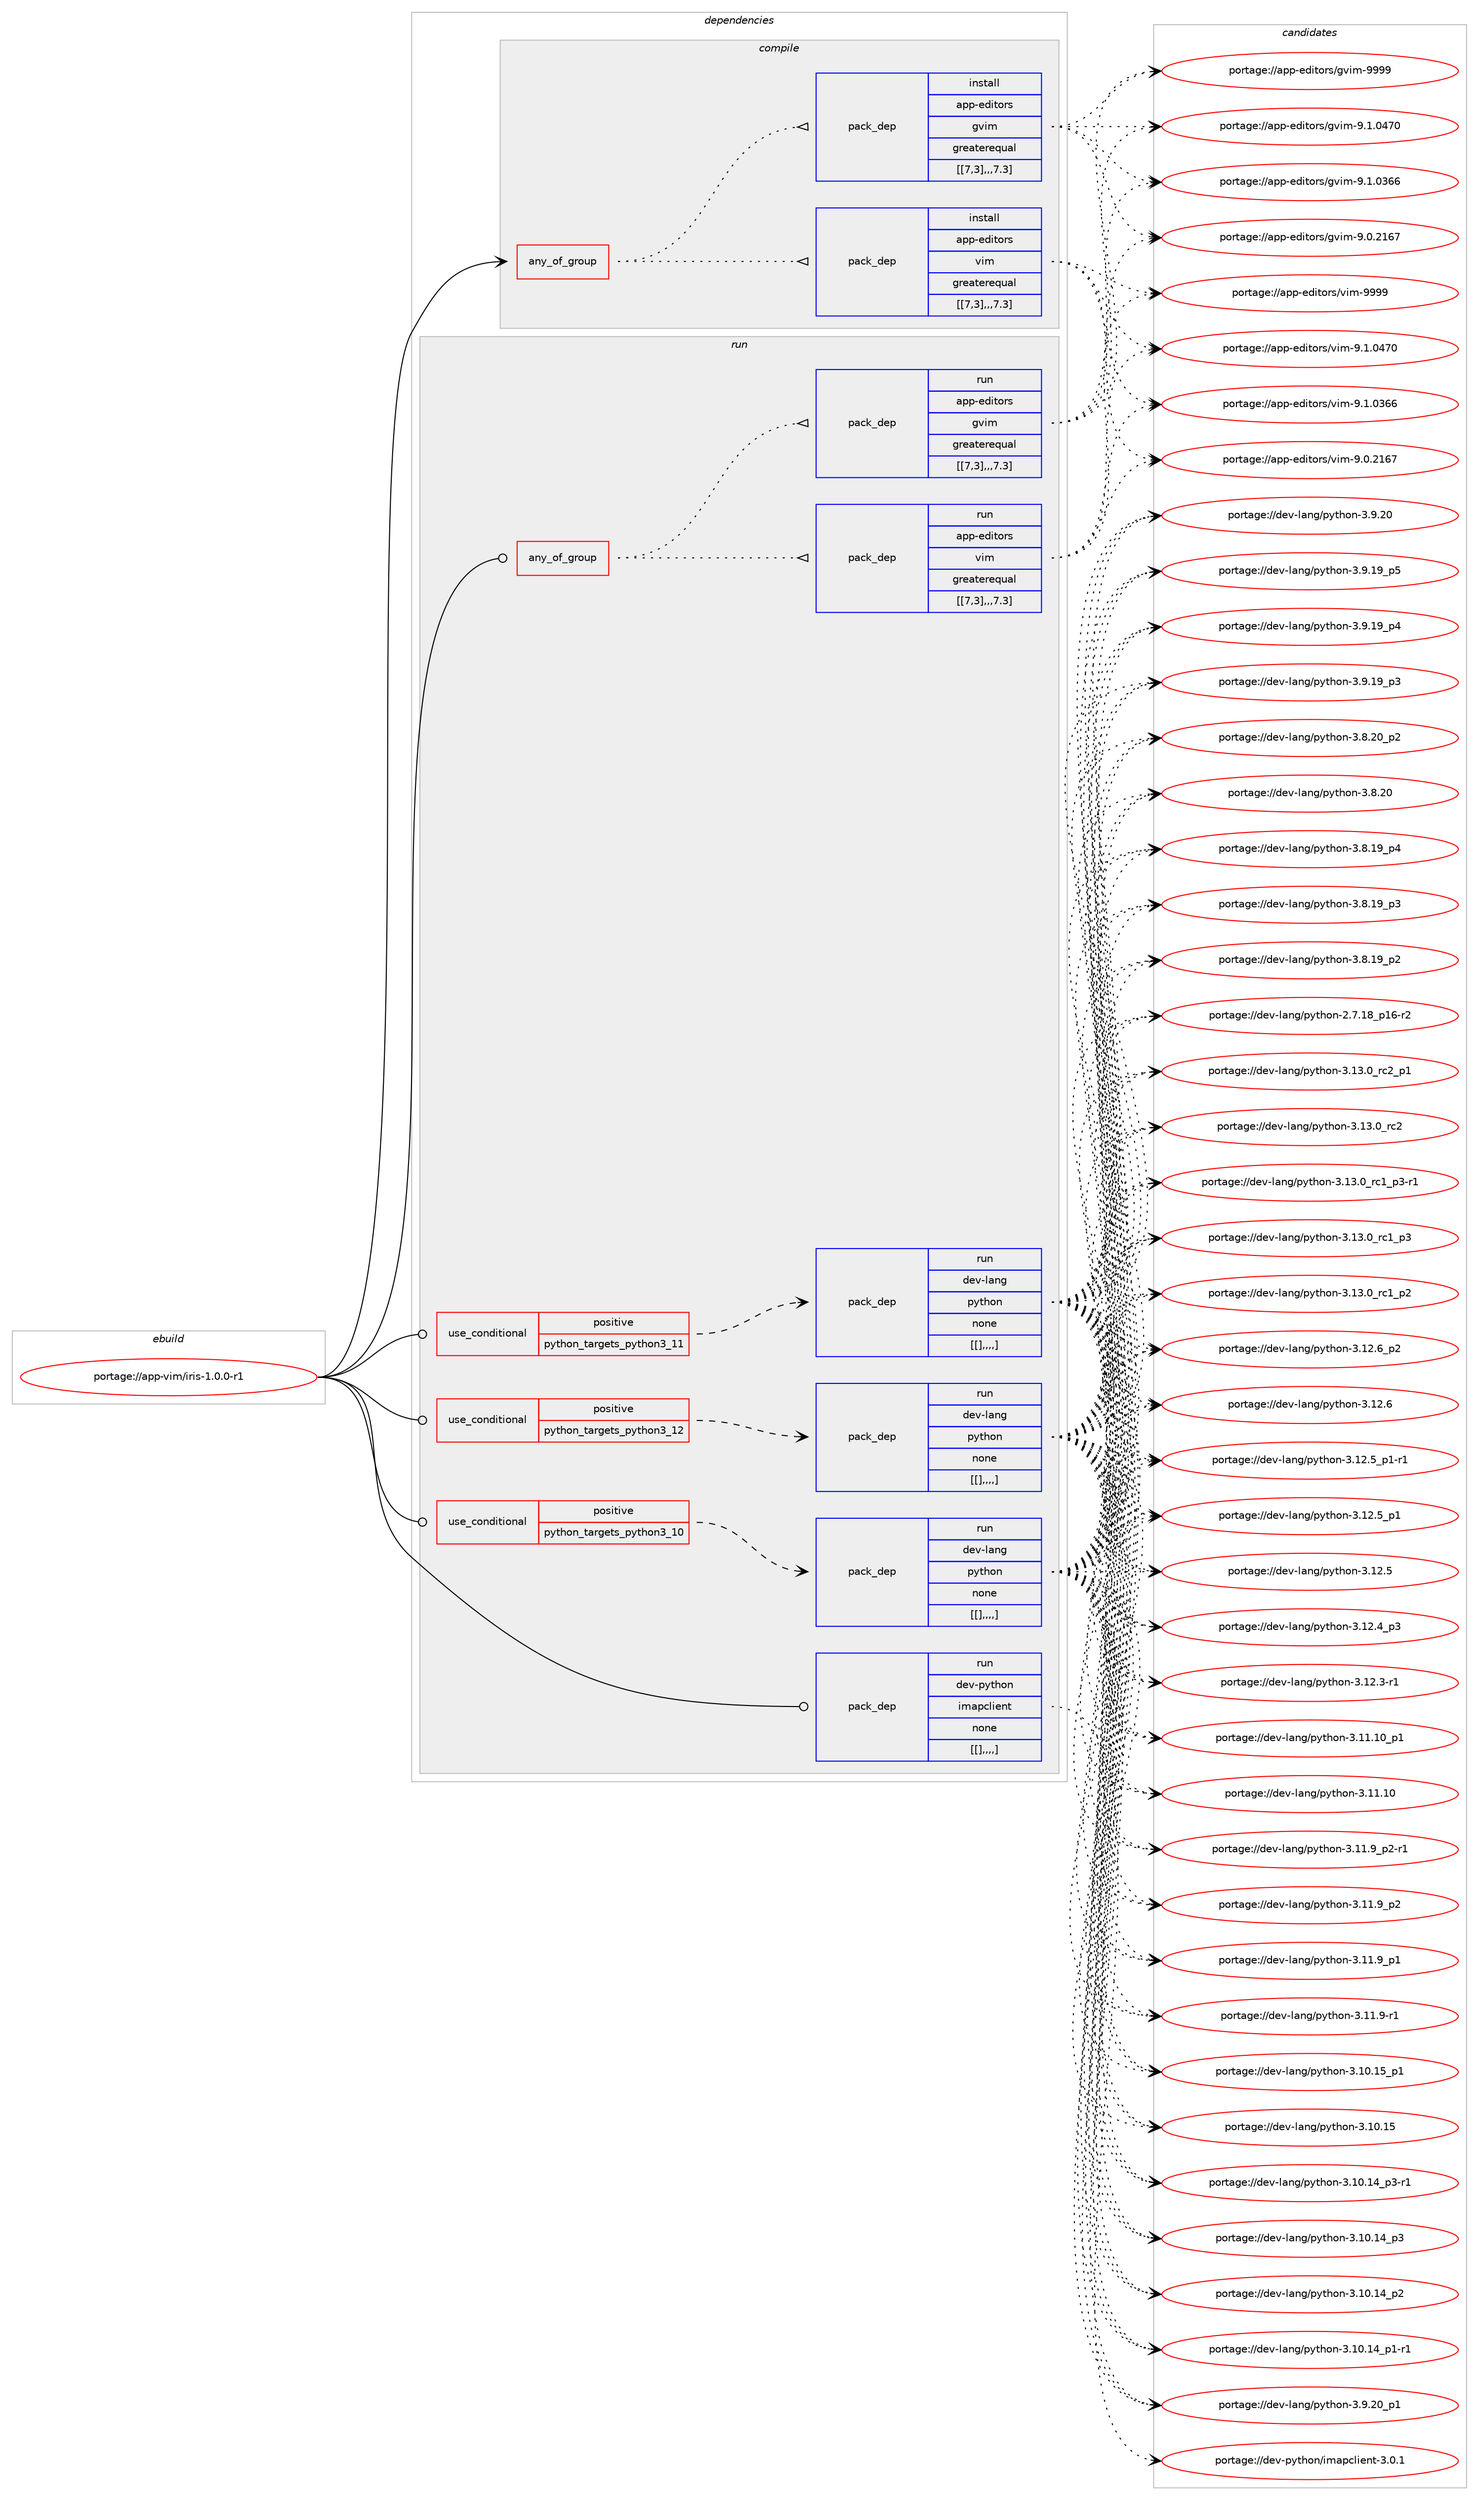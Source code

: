 digraph prolog {

# *************
# Graph options
# *************

newrank=true;
concentrate=true;
compound=true;
graph [rankdir=LR,fontname=Helvetica,fontsize=10,ranksep=1.5];#, ranksep=2.5, nodesep=0.2];
edge  [arrowhead=vee];
node  [fontname=Helvetica,fontsize=10];

# **********
# The ebuild
# **********

subgraph cluster_leftcol {
color=gray;
label=<<i>ebuild</i>>;
id [label="portage://app-vim/iris-1.0.0-r1", color=red, width=4, href="../app-vim/iris-1.0.0-r1.svg"];
}

# ****************
# The dependencies
# ****************

subgraph cluster_midcol {
color=gray;
label=<<i>dependencies</i>>;
subgraph cluster_compile {
fillcolor="#eeeeee";
style=filled;
label=<<i>compile</i>>;
subgraph any610 {
dependency61251 [label=<<TABLE BORDER="0" CELLBORDER="1" CELLSPACING="0" CELLPADDING="4"><TR><TD CELLPADDING="10">any_of_group</TD></TR></TABLE>>, shape=none, color=red];subgraph pack43963 {
dependency61252 [label=<<TABLE BORDER="0" CELLBORDER="1" CELLSPACING="0" CELLPADDING="4" WIDTH="220"><TR><TD ROWSPAN="6" CELLPADDING="30">pack_dep</TD></TR><TR><TD WIDTH="110">install</TD></TR><TR><TD>app-editors</TD></TR><TR><TD>vim</TD></TR><TR><TD>greaterequal</TD></TR><TR><TD>[[7,3],,,7.3]</TD></TR></TABLE>>, shape=none, color=blue];
}
dependency61251:e -> dependency61252:w [weight=20,style="dotted",arrowhead="oinv"];
subgraph pack43964 {
dependency61253 [label=<<TABLE BORDER="0" CELLBORDER="1" CELLSPACING="0" CELLPADDING="4" WIDTH="220"><TR><TD ROWSPAN="6" CELLPADDING="30">pack_dep</TD></TR><TR><TD WIDTH="110">install</TD></TR><TR><TD>app-editors</TD></TR><TR><TD>gvim</TD></TR><TR><TD>greaterequal</TD></TR><TR><TD>[[7,3],,,7.3]</TD></TR></TABLE>>, shape=none, color=blue];
}
dependency61251:e -> dependency61253:w [weight=20,style="dotted",arrowhead="oinv"];
}
id:e -> dependency61251:w [weight=20,style="solid",arrowhead="vee"];
}
subgraph cluster_compileandrun {
fillcolor="#eeeeee";
style=filled;
label=<<i>compile and run</i>>;
}
subgraph cluster_run {
fillcolor="#eeeeee";
style=filled;
label=<<i>run</i>>;
subgraph any611 {
dependency61254 [label=<<TABLE BORDER="0" CELLBORDER="1" CELLSPACING="0" CELLPADDING="4"><TR><TD CELLPADDING="10">any_of_group</TD></TR></TABLE>>, shape=none, color=red];subgraph pack43965 {
dependency61255 [label=<<TABLE BORDER="0" CELLBORDER="1" CELLSPACING="0" CELLPADDING="4" WIDTH="220"><TR><TD ROWSPAN="6" CELLPADDING="30">pack_dep</TD></TR><TR><TD WIDTH="110">run</TD></TR><TR><TD>app-editors</TD></TR><TR><TD>vim</TD></TR><TR><TD>greaterequal</TD></TR><TR><TD>[[7,3],,,7.3]</TD></TR></TABLE>>, shape=none, color=blue];
}
dependency61254:e -> dependency61255:w [weight=20,style="dotted",arrowhead="oinv"];
subgraph pack43966 {
dependency61256 [label=<<TABLE BORDER="0" CELLBORDER="1" CELLSPACING="0" CELLPADDING="4" WIDTH="220"><TR><TD ROWSPAN="6" CELLPADDING="30">pack_dep</TD></TR><TR><TD WIDTH="110">run</TD></TR><TR><TD>app-editors</TD></TR><TR><TD>gvim</TD></TR><TR><TD>greaterequal</TD></TR><TR><TD>[[7,3],,,7.3]</TD></TR></TABLE>>, shape=none, color=blue];
}
dependency61254:e -> dependency61256:w [weight=20,style="dotted",arrowhead="oinv"];
}
id:e -> dependency61254:w [weight=20,style="solid",arrowhead="odot"];
subgraph cond16609 {
dependency61257 [label=<<TABLE BORDER="0" CELLBORDER="1" CELLSPACING="0" CELLPADDING="4"><TR><TD ROWSPAN="3" CELLPADDING="10">use_conditional</TD></TR><TR><TD>positive</TD></TR><TR><TD>python_targets_python3_10</TD></TR></TABLE>>, shape=none, color=red];
subgraph pack43967 {
dependency61258 [label=<<TABLE BORDER="0" CELLBORDER="1" CELLSPACING="0" CELLPADDING="4" WIDTH="220"><TR><TD ROWSPAN="6" CELLPADDING="30">pack_dep</TD></TR><TR><TD WIDTH="110">run</TD></TR><TR><TD>dev-lang</TD></TR><TR><TD>python</TD></TR><TR><TD>none</TD></TR><TR><TD>[[],,,,]</TD></TR></TABLE>>, shape=none, color=blue];
}
dependency61257:e -> dependency61258:w [weight=20,style="dashed",arrowhead="vee"];
}
id:e -> dependency61257:w [weight=20,style="solid",arrowhead="odot"];
subgraph cond16610 {
dependency61259 [label=<<TABLE BORDER="0" CELLBORDER="1" CELLSPACING="0" CELLPADDING="4"><TR><TD ROWSPAN="3" CELLPADDING="10">use_conditional</TD></TR><TR><TD>positive</TD></TR><TR><TD>python_targets_python3_11</TD></TR></TABLE>>, shape=none, color=red];
subgraph pack43968 {
dependency61260 [label=<<TABLE BORDER="0" CELLBORDER="1" CELLSPACING="0" CELLPADDING="4" WIDTH="220"><TR><TD ROWSPAN="6" CELLPADDING="30">pack_dep</TD></TR><TR><TD WIDTH="110">run</TD></TR><TR><TD>dev-lang</TD></TR><TR><TD>python</TD></TR><TR><TD>none</TD></TR><TR><TD>[[],,,,]</TD></TR></TABLE>>, shape=none, color=blue];
}
dependency61259:e -> dependency61260:w [weight=20,style="dashed",arrowhead="vee"];
}
id:e -> dependency61259:w [weight=20,style="solid",arrowhead="odot"];
subgraph cond16611 {
dependency61261 [label=<<TABLE BORDER="0" CELLBORDER="1" CELLSPACING="0" CELLPADDING="4"><TR><TD ROWSPAN="3" CELLPADDING="10">use_conditional</TD></TR><TR><TD>positive</TD></TR><TR><TD>python_targets_python3_12</TD></TR></TABLE>>, shape=none, color=red];
subgraph pack43969 {
dependency61262 [label=<<TABLE BORDER="0" CELLBORDER="1" CELLSPACING="0" CELLPADDING="4" WIDTH="220"><TR><TD ROWSPAN="6" CELLPADDING="30">pack_dep</TD></TR><TR><TD WIDTH="110">run</TD></TR><TR><TD>dev-lang</TD></TR><TR><TD>python</TD></TR><TR><TD>none</TD></TR><TR><TD>[[],,,,]</TD></TR></TABLE>>, shape=none, color=blue];
}
dependency61261:e -> dependency61262:w [weight=20,style="dashed",arrowhead="vee"];
}
id:e -> dependency61261:w [weight=20,style="solid",arrowhead="odot"];
subgraph pack43970 {
dependency61263 [label=<<TABLE BORDER="0" CELLBORDER="1" CELLSPACING="0" CELLPADDING="4" WIDTH="220"><TR><TD ROWSPAN="6" CELLPADDING="30">pack_dep</TD></TR><TR><TD WIDTH="110">run</TD></TR><TR><TD>dev-python</TD></TR><TR><TD>imapclient</TD></TR><TR><TD>none</TD></TR><TR><TD>[[],,,,]</TD></TR></TABLE>>, shape=none, color=blue];
}
id:e -> dependency61263:w [weight=20,style="solid",arrowhead="odot"];
}
}

# **************
# The candidates
# **************

subgraph cluster_choices {
rank=same;
color=gray;
label=<<i>candidates</i>>;

subgraph choice43963 {
color=black;
nodesep=1;
choice9711211245101100105116111114115471181051094557575757 [label="portage://app-editors/vim-9999", color=red, width=4,href="../app-editors/vim-9999.svg"];
choice971121124510110010511611111411547118105109455746494648525548 [label="portage://app-editors/vim-9.1.0470", color=red, width=4,href="../app-editors/vim-9.1.0470.svg"];
choice971121124510110010511611111411547118105109455746494648515454 [label="portage://app-editors/vim-9.1.0366", color=red, width=4,href="../app-editors/vim-9.1.0366.svg"];
choice971121124510110010511611111411547118105109455746484650495455 [label="portage://app-editors/vim-9.0.2167", color=red, width=4,href="../app-editors/vim-9.0.2167.svg"];
dependency61252:e -> choice9711211245101100105116111114115471181051094557575757:w [style=dotted,weight="100"];
dependency61252:e -> choice971121124510110010511611111411547118105109455746494648525548:w [style=dotted,weight="100"];
dependency61252:e -> choice971121124510110010511611111411547118105109455746494648515454:w [style=dotted,weight="100"];
dependency61252:e -> choice971121124510110010511611111411547118105109455746484650495455:w [style=dotted,weight="100"];
}
subgraph choice43964 {
color=black;
nodesep=1;
choice9711211245101100105116111114115471031181051094557575757 [label="portage://app-editors/gvim-9999", color=red, width=4,href="../app-editors/gvim-9999.svg"];
choice971121124510110010511611111411547103118105109455746494648525548 [label="portage://app-editors/gvim-9.1.0470", color=red, width=4,href="../app-editors/gvim-9.1.0470.svg"];
choice971121124510110010511611111411547103118105109455746494648515454 [label="portage://app-editors/gvim-9.1.0366", color=red, width=4,href="../app-editors/gvim-9.1.0366.svg"];
choice971121124510110010511611111411547103118105109455746484650495455 [label="portage://app-editors/gvim-9.0.2167", color=red, width=4,href="../app-editors/gvim-9.0.2167.svg"];
dependency61253:e -> choice9711211245101100105116111114115471031181051094557575757:w [style=dotted,weight="100"];
dependency61253:e -> choice971121124510110010511611111411547103118105109455746494648525548:w [style=dotted,weight="100"];
dependency61253:e -> choice971121124510110010511611111411547103118105109455746494648515454:w [style=dotted,weight="100"];
dependency61253:e -> choice971121124510110010511611111411547103118105109455746484650495455:w [style=dotted,weight="100"];
}
subgraph choice43965 {
color=black;
nodesep=1;
choice9711211245101100105116111114115471181051094557575757 [label="portage://app-editors/vim-9999", color=red, width=4,href="../app-editors/vim-9999.svg"];
choice971121124510110010511611111411547118105109455746494648525548 [label="portage://app-editors/vim-9.1.0470", color=red, width=4,href="../app-editors/vim-9.1.0470.svg"];
choice971121124510110010511611111411547118105109455746494648515454 [label="portage://app-editors/vim-9.1.0366", color=red, width=4,href="../app-editors/vim-9.1.0366.svg"];
choice971121124510110010511611111411547118105109455746484650495455 [label="portage://app-editors/vim-9.0.2167", color=red, width=4,href="../app-editors/vim-9.0.2167.svg"];
dependency61255:e -> choice9711211245101100105116111114115471181051094557575757:w [style=dotted,weight="100"];
dependency61255:e -> choice971121124510110010511611111411547118105109455746494648525548:w [style=dotted,weight="100"];
dependency61255:e -> choice971121124510110010511611111411547118105109455746494648515454:w [style=dotted,weight="100"];
dependency61255:e -> choice971121124510110010511611111411547118105109455746484650495455:w [style=dotted,weight="100"];
}
subgraph choice43966 {
color=black;
nodesep=1;
choice9711211245101100105116111114115471031181051094557575757 [label="portage://app-editors/gvim-9999", color=red, width=4,href="../app-editors/gvim-9999.svg"];
choice971121124510110010511611111411547103118105109455746494648525548 [label="portage://app-editors/gvim-9.1.0470", color=red, width=4,href="../app-editors/gvim-9.1.0470.svg"];
choice971121124510110010511611111411547103118105109455746494648515454 [label="portage://app-editors/gvim-9.1.0366", color=red, width=4,href="../app-editors/gvim-9.1.0366.svg"];
choice971121124510110010511611111411547103118105109455746484650495455 [label="portage://app-editors/gvim-9.0.2167", color=red, width=4,href="../app-editors/gvim-9.0.2167.svg"];
dependency61256:e -> choice9711211245101100105116111114115471031181051094557575757:w [style=dotted,weight="100"];
dependency61256:e -> choice971121124510110010511611111411547103118105109455746494648525548:w [style=dotted,weight="100"];
dependency61256:e -> choice971121124510110010511611111411547103118105109455746494648515454:w [style=dotted,weight="100"];
dependency61256:e -> choice971121124510110010511611111411547103118105109455746484650495455:w [style=dotted,weight="100"];
}
subgraph choice43967 {
color=black;
nodesep=1;
choice100101118451089711010347112121116104111110455146495146489511499509511249 [label="portage://dev-lang/python-3.13.0_rc2_p1", color=red, width=4,href="../dev-lang/python-3.13.0_rc2_p1.svg"];
choice10010111845108971101034711212111610411111045514649514648951149950 [label="portage://dev-lang/python-3.13.0_rc2", color=red, width=4,href="../dev-lang/python-3.13.0_rc2.svg"];
choice1001011184510897110103471121211161041111104551464951464895114994995112514511449 [label="portage://dev-lang/python-3.13.0_rc1_p3-r1", color=red, width=4,href="../dev-lang/python-3.13.0_rc1_p3-r1.svg"];
choice100101118451089711010347112121116104111110455146495146489511499499511251 [label="portage://dev-lang/python-3.13.0_rc1_p3", color=red, width=4,href="../dev-lang/python-3.13.0_rc1_p3.svg"];
choice100101118451089711010347112121116104111110455146495146489511499499511250 [label="portage://dev-lang/python-3.13.0_rc1_p2", color=red, width=4,href="../dev-lang/python-3.13.0_rc1_p2.svg"];
choice100101118451089711010347112121116104111110455146495046549511250 [label="portage://dev-lang/python-3.12.6_p2", color=red, width=4,href="../dev-lang/python-3.12.6_p2.svg"];
choice10010111845108971101034711212111610411111045514649504654 [label="portage://dev-lang/python-3.12.6", color=red, width=4,href="../dev-lang/python-3.12.6.svg"];
choice1001011184510897110103471121211161041111104551464950465395112494511449 [label="portage://dev-lang/python-3.12.5_p1-r1", color=red, width=4,href="../dev-lang/python-3.12.5_p1-r1.svg"];
choice100101118451089711010347112121116104111110455146495046539511249 [label="portage://dev-lang/python-3.12.5_p1", color=red, width=4,href="../dev-lang/python-3.12.5_p1.svg"];
choice10010111845108971101034711212111610411111045514649504653 [label="portage://dev-lang/python-3.12.5", color=red, width=4,href="../dev-lang/python-3.12.5.svg"];
choice100101118451089711010347112121116104111110455146495046529511251 [label="portage://dev-lang/python-3.12.4_p3", color=red, width=4,href="../dev-lang/python-3.12.4_p3.svg"];
choice100101118451089711010347112121116104111110455146495046514511449 [label="portage://dev-lang/python-3.12.3-r1", color=red, width=4,href="../dev-lang/python-3.12.3-r1.svg"];
choice10010111845108971101034711212111610411111045514649494649489511249 [label="portage://dev-lang/python-3.11.10_p1", color=red, width=4,href="../dev-lang/python-3.11.10_p1.svg"];
choice1001011184510897110103471121211161041111104551464949464948 [label="portage://dev-lang/python-3.11.10", color=red, width=4,href="../dev-lang/python-3.11.10.svg"];
choice1001011184510897110103471121211161041111104551464949465795112504511449 [label="portage://dev-lang/python-3.11.9_p2-r1", color=red, width=4,href="../dev-lang/python-3.11.9_p2-r1.svg"];
choice100101118451089711010347112121116104111110455146494946579511250 [label="portage://dev-lang/python-3.11.9_p2", color=red, width=4,href="../dev-lang/python-3.11.9_p2.svg"];
choice100101118451089711010347112121116104111110455146494946579511249 [label="portage://dev-lang/python-3.11.9_p1", color=red, width=4,href="../dev-lang/python-3.11.9_p1.svg"];
choice100101118451089711010347112121116104111110455146494946574511449 [label="portage://dev-lang/python-3.11.9-r1", color=red, width=4,href="../dev-lang/python-3.11.9-r1.svg"];
choice10010111845108971101034711212111610411111045514649484649539511249 [label="portage://dev-lang/python-3.10.15_p1", color=red, width=4,href="../dev-lang/python-3.10.15_p1.svg"];
choice1001011184510897110103471121211161041111104551464948464953 [label="portage://dev-lang/python-3.10.15", color=red, width=4,href="../dev-lang/python-3.10.15.svg"];
choice100101118451089711010347112121116104111110455146494846495295112514511449 [label="portage://dev-lang/python-3.10.14_p3-r1", color=red, width=4,href="../dev-lang/python-3.10.14_p3-r1.svg"];
choice10010111845108971101034711212111610411111045514649484649529511251 [label="portage://dev-lang/python-3.10.14_p3", color=red, width=4,href="../dev-lang/python-3.10.14_p3.svg"];
choice10010111845108971101034711212111610411111045514649484649529511250 [label="portage://dev-lang/python-3.10.14_p2", color=red, width=4,href="../dev-lang/python-3.10.14_p2.svg"];
choice100101118451089711010347112121116104111110455146494846495295112494511449 [label="portage://dev-lang/python-3.10.14_p1-r1", color=red, width=4,href="../dev-lang/python-3.10.14_p1-r1.svg"];
choice100101118451089711010347112121116104111110455146574650489511249 [label="portage://dev-lang/python-3.9.20_p1", color=red, width=4,href="../dev-lang/python-3.9.20_p1.svg"];
choice10010111845108971101034711212111610411111045514657465048 [label="portage://dev-lang/python-3.9.20", color=red, width=4,href="../dev-lang/python-3.9.20.svg"];
choice100101118451089711010347112121116104111110455146574649579511253 [label="portage://dev-lang/python-3.9.19_p5", color=red, width=4,href="../dev-lang/python-3.9.19_p5.svg"];
choice100101118451089711010347112121116104111110455146574649579511252 [label="portage://dev-lang/python-3.9.19_p4", color=red, width=4,href="../dev-lang/python-3.9.19_p4.svg"];
choice100101118451089711010347112121116104111110455146574649579511251 [label="portage://dev-lang/python-3.9.19_p3", color=red, width=4,href="../dev-lang/python-3.9.19_p3.svg"];
choice100101118451089711010347112121116104111110455146564650489511250 [label="portage://dev-lang/python-3.8.20_p2", color=red, width=4,href="../dev-lang/python-3.8.20_p2.svg"];
choice10010111845108971101034711212111610411111045514656465048 [label="portage://dev-lang/python-3.8.20", color=red, width=4,href="../dev-lang/python-3.8.20.svg"];
choice100101118451089711010347112121116104111110455146564649579511252 [label="portage://dev-lang/python-3.8.19_p4", color=red, width=4,href="../dev-lang/python-3.8.19_p4.svg"];
choice100101118451089711010347112121116104111110455146564649579511251 [label="portage://dev-lang/python-3.8.19_p3", color=red, width=4,href="../dev-lang/python-3.8.19_p3.svg"];
choice100101118451089711010347112121116104111110455146564649579511250 [label="portage://dev-lang/python-3.8.19_p2", color=red, width=4,href="../dev-lang/python-3.8.19_p2.svg"];
choice100101118451089711010347112121116104111110455046554649569511249544511450 [label="portage://dev-lang/python-2.7.18_p16-r2", color=red, width=4,href="../dev-lang/python-2.7.18_p16-r2.svg"];
dependency61258:e -> choice100101118451089711010347112121116104111110455146495146489511499509511249:w [style=dotted,weight="100"];
dependency61258:e -> choice10010111845108971101034711212111610411111045514649514648951149950:w [style=dotted,weight="100"];
dependency61258:e -> choice1001011184510897110103471121211161041111104551464951464895114994995112514511449:w [style=dotted,weight="100"];
dependency61258:e -> choice100101118451089711010347112121116104111110455146495146489511499499511251:w [style=dotted,weight="100"];
dependency61258:e -> choice100101118451089711010347112121116104111110455146495146489511499499511250:w [style=dotted,weight="100"];
dependency61258:e -> choice100101118451089711010347112121116104111110455146495046549511250:w [style=dotted,weight="100"];
dependency61258:e -> choice10010111845108971101034711212111610411111045514649504654:w [style=dotted,weight="100"];
dependency61258:e -> choice1001011184510897110103471121211161041111104551464950465395112494511449:w [style=dotted,weight="100"];
dependency61258:e -> choice100101118451089711010347112121116104111110455146495046539511249:w [style=dotted,weight="100"];
dependency61258:e -> choice10010111845108971101034711212111610411111045514649504653:w [style=dotted,weight="100"];
dependency61258:e -> choice100101118451089711010347112121116104111110455146495046529511251:w [style=dotted,weight="100"];
dependency61258:e -> choice100101118451089711010347112121116104111110455146495046514511449:w [style=dotted,weight="100"];
dependency61258:e -> choice10010111845108971101034711212111610411111045514649494649489511249:w [style=dotted,weight="100"];
dependency61258:e -> choice1001011184510897110103471121211161041111104551464949464948:w [style=dotted,weight="100"];
dependency61258:e -> choice1001011184510897110103471121211161041111104551464949465795112504511449:w [style=dotted,weight="100"];
dependency61258:e -> choice100101118451089711010347112121116104111110455146494946579511250:w [style=dotted,weight="100"];
dependency61258:e -> choice100101118451089711010347112121116104111110455146494946579511249:w [style=dotted,weight="100"];
dependency61258:e -> choice100101118451089711010347112121116104111110455146494946574511449:w [style=dotted,weight="100"];
dependency61258:e -> choice10010111845108971101034711212111610411111045514649484649539511249:w [style=dotted,weight="100"];
dependency61258:e -> choice1001011184510897110103471121211161041111104551464948464953:w [style=dotted,weight="100"];
dependency61258:e -> choice100101118451089711010347112121116104111110455146494846495295112514511449:w [style=dotted,weight="100"];
dependency61258:e -> choice10010111845108971101034711212111610411111045514649484649529511251:w [style=dotted,weight="100"];
dependency61258:e -> choice10010111845108971101034711212111610411111045514649484649529511250:w [style=dotted,weight="100"];
dependency61258:e -> choice100101118451089711010347112121116104111110455146494846495295112494511449:w [style=dotted,weight="100"];
dependency61258:e -> choice100101118451089711010347112121116104111110455146574650489511249:w [style=dotted,weight="100"];
dependency61258:e -> choice10010111845108971101034711212111610411111045514657465048:w [style=dotted,weight="100"];
dependency61258:e -> choice100101118451089711010347112121116104111110455146574649579511253:w [style=dotted,weight="100"];
dependency61258:e -> choice100101118451089711010347112121116104111110455146574649579511252:w [style=dotted,weight="100"];
dependency61258:e -> choice100101118451089711010347112121116104111110455146574649579511251:w [style=dotted,weight="100"];
dependency61258:e -> choice100101118451089711010347112121116104111110455146564650489511250:w [style=dotted,weight="100"];
dependency61258:e -> choice10010111845108971101034711212111610411111045514656465048:w [style=dotted,weight="100"];
dependency61258:e -> choice100101118451089711010347112121116104111110455146564649579511252:w [style=dotted,weight="100"];
dependency61258:e -> choice100101118451089711010347112121116104111110455146564649579511251:w [style=dotted,weight="100"];
dependency61258:e -> choice100101118451089711010347112121116104111110455146564649579511250:w [style=dotted,weight="100"];
dependency61258:e -> choice100101118451089711010347112121116104111110455046554649569511249544511450:w [style=dotted,weight="100"];
}
subgraph choice43968 {
color=black;
nodesep=1;
choice100101118451089711010347112121116104111110455146495146489511499509511249 [label="portage://dev-lang/python-3.13.0_rc2_p1", color=red, width=4,href="../dev-lang/python-3.13.0_rc2_p1.svg"];
choice10010111845108971101034711212111610411111045514649514648951149950 [label="portage://dev-lang/python-3.13.0_rc2", color=red, width=4,href="../dev-lang/python-3.13.0_rc2.svg"];
choice1001011184510897110103471121211161041111104551464951464895114994995112514511449 [label="portage://dev-lang/python-3.13.0_rc1_p3-r1", color=red, width=4,href="../dev-lang/python-3.13.0_rc1_p3-r1.svg"];
choice100101118451089711010347112121116104111110455146495146489511499499511251 [label="portage://dev-lang/python-3.13.0_rc1_p3", color=red, width=4,href="../dev-lang/python-3.13.0_rc1_p3.svg"];
choice100101118451089711010347112121116104111110455146495146489511499499511250 [label="portage://dev-lang/python-3.13.0_rc1_p2", color=red, width=4,href="../dev-lang/python-3.13.0_rc1_p2.svg"];
choice100101118451089711010347112121116104111110455146495046549511250 [label="portage://dev-lang/python-3.12.6_p2", color=red, width=4,href="../dev-lang/python-3.12.6_p2.svg"];
choice10010111845108971101034711212111610411111045514649504654 [label="portage://dev-lang/python-3.12.6", color=red, width=4,href="../dev-lang/python-3.12.6.svg"];
choice1001011184510897110103471121211161041111104551464950465395112494511449 [label="portage://dev-lang/python-3.12.5_p1-r1", color=red, width=4,href="../dev-lang/python-3.12.5_p1-r1.svg"];
choice100101118451089711010347112121116104111110455146495046539511249 [label="portage://dev-lang/python-3.12.5_p1", color=red, width=4,href="../dev-lang/python-3.12.5_p1.svg"];
choice10010111845108971101034711212111610411111045514649504653 [label="portage://dev-lang/python-3.12.5", color=red, width=4,href="../dev-lang/python-3.12.5.svg"];
choice100101118451089711010347112121116104111110455146495046529511251 [label="portage://dev-lang/python-3.12.4_p3", color=red, width=4,href="../dev-lang/python-3.12.4_p3.svg"];
choice100101118451089711010347112121116104111110455146495046514511449 [label="portage://dev-lang/python-3.12.3-r1", color=red, width=4,href="../dev-lang/python-3.12.3-r1.svg"];
choice10010111845108971101034711212111610411111045514649494649489511249 [label="portage://dev-lang/python-3.11.10_p1", color=red, width=4,href="../dev-lang/python-3.11.10_p1.svg"];
choice1001011184510897110103471121211161041111104551464949464948 [label="portage://dev-lang/python-3.11.10", color=red, width=4,href="../dev-lang/python-3.11.10.svg"];
choice1001011184510897110103471121211161041111104551464949465795112504511449 [label="portage://dev-lang/python-3.11.9_p2-r1", color=red, width=4,href="../dev-lang/python-3.11.9_p2-r1.svg"];
choice100101118451089711010347112121116104111110455146494946579511250 [label="portage://dev-lang/python-3.11.9_p2", color=red, width=4,href="../dev-lang/python-3.11.9_p2.svg"];
choice100101118451089711010347112121116104111110455146494946579511249 [label="portage://dev-lang/python-3.11.9_p1", color=red, width=4,href="../dev-lang/python-3.11.9_p1.svg"];
choice100101118451089711010347112121116104111110455146494946574511449 [label="portage://dev-lang/python-3.11.9-r1", color=red, width=4,href="../dev-lang/python-3.11.9-r1.svg"];
choice10010111845108971101034711212111610411111045514649484649539511249 [label="portage://dev-lang/python-3.10.15_p1", color=red, width=4,href="../dev-lang/python-3.10.15_p1.svg"];
choice1001011184510897110103471121211161041111104551464948464953 [label="portage://dev-lang/python-3.10.15", color=red, width=4,href="../dev-lang/python-3.10.15.svg"];
choice100101118451089711010347112121116104111110455146494846495295112514511449 [label="portage://dev-lang/python-3.10.14_p3-r1", color=red, width=4,href="../dev-lang/python-3.10.14_p3-r1.svg"];
choice10010111845108971101034711212111610411111045514649484649529511251 [label="portage://dev-lang/python-3.10.14_p3", color=red, width=4,href="../dev-lang/python-3.10.14_p3.svg"];
choice10010111845108971101034711212111610411111045514649484649529511250 [label="portage://dev-lang/python-3.10.14_p2", color=red, width=4,href="../dev-lang/python-3.10.14_p2.svg"];
choice100101118451089711010347112121116104111110455146494846495295112494511449 [label="portage://dev-lang/python-3.10.14_p1-r1", color=red, width=4,href="../dev-lang/python-3.10.14_p1-r1.svg"];
choice100101118451089711010347112121116104111110455146574650489511249 [label="portage://dev-lang/python-3.9.20_p1", color=red, width=4,href="../dev-lang/python-3.9.20_p1.svg"];
choice10010111845108971101034711212111610411111045514657465048 [label="portage://dev-lang/python-3.9.20", color=red, width=4,href="../dev-lang/python-3.9.20.svg"];
choice100101118451089711010347112121116104111110455146574649579511253 [label="portage://dev-lang/python-3.9.19_p5", color=red, width=4,href="../dev-lang/python-3.9.19_p5.svg"];
choice100101118451089711010347112121116104111110455146574649579511252 [label="portage://dev-lang/python-3.9.19_p4", color=red, width=4,href="../dev-lang/python-3.9.19_p4.svg"];
choice100101118451089711010347112121116104111110455146574649579511251 [label="portage://dev-lang/python-3.9.19_p3", color=red, width=4,href="../dev-lang/python-3.9.19_p3.svg"];
choice100101118451089711010347112121116104111110455146564650489511250 [label="portage://dev-lang/python-3.8.20_p2", color=red, width=4,href="../dev-lang/python-3.8.20_p2.svg"];
choice10010111845108971101034711212111610411111045514656465048 [label="portage://dev-lang/python-3.8.20", color=red, width=4,href="../dev-lang/python-3.8.20.svg"];
choice100101118451089711010347112121116104111110455146564649579511252 [label="portage://dev-lang/python-3.8.19_p4", color=red, width=4,href="../dev-lang/python-3.8.19_p4.svg"];
choice100101118451089711010347112121116104111110455146564649579511251 [label="portage://dev-lang/python-3.8.19_p3", color=red, width=4,href="../dev-lang/python-3.8.19_p3.svg"];
choice100101118451089711010347112121116104111110455146564649579511250 [label="portage://dev-lang/python-3.8.19_p2", color=red, width=4,href="../dev-lang/python-3.8.19_p2.svg"];
choice100101118451089711010347112121116104111110455046554649569511249544511450 [label="portage://dev-lang/python-2.7.18_p16-r2", color=red, width=4,href="../dev-lang/python-2.7.18_p16-r2.svg"];
dependency61260:e -> choice100101118451089711010347112121116104111110455146495146489511499509511249:w [style=dotted,weight="100"];
dependency61260:e -> choice10010111845108971101034711212111610411111045514649514648951149950:w [style=dotted,weight="100"];
dependency61260:e -> choice1001011184510897110103471121211161041111104551464951464895114994995112514511449:w [style=dotted,weight="100"];
dependency61260:e -> choice100101118451089711010347112121116104111110455146495146489511499499511251:w [style=dotted,weight="100"];
dependency61260:e -> choice100101118451089711010347112121116104111110455146495146489511499499511250:w [style=dotted,weight="100"];
dependency61260:e -> choice100101118451089711010347112121116104111110455146495046549511250:w [style=dotted,weight="100"];
dependency61260:e -> choice10010111845108971101034711212111610411111045514649504654:w [style=dotted,weight="100"];
dependency61260:e -> choice1001011184510897110103471121211161041111104551464950465395112494511449:w [style=dotted,weight="100"];
dependency61260:e -> choice100101118451089711010347112121116104111110455146495046539511249:w [style=dotted,weight="100"];
dependency61260:e -> choice10010111845108971101034711212111610411111045514649504653:w [style=dotted,weight="100"];
dependency61260:e -> choice100101118451089711010347112121116104111110455146495046529511251:w [style=dotted,weight="100"];
dependency61260:e -> choice100101118451089711010347112121116104111110455146495046514511449:w [style=dotted,weight="100"];
dependency61260:e -> choice10010111845108971101034711212111610411111045514649494649489511249:w [style=dotted,weight="100"];
dependency61260:e -> choice1001011184510897110103471121211161041111104551464949464948:w [style=dotted,weight="100"];
dependency61260:e -> choice1001011184510897110103471121211161041111104551464949465795112504511449:w [style=dotted,weight="100"];
dependency61260:e -> choice100101118451089711010347112121116104111110455146494946579511250:w [style=dotted,weight="100"];
dependency61260:e -> choice100101118451089711010347112121116104111110455146494946579511249:w [style=dotted,weight="100"];
dependency61260:e -> choice100101118451089711010347112121116104111110455146494946574511449:w [style=dotted,weight="100"];
dependency61260:e -> choice10010111845108971101034711212111610411111045514649484649539511249:w [style=dotted,weight="100"];
dependency61260:e -> choice1001011184510897110103471121211161041111104551464948464953:w [style=dotted,weight="100"];
dependency61260:e -> choice100101118451089711010347112121116104111110455146494846495295112514511449:w [style=dotted,weight="100"];
dependency61260:e -> choice10010111845108971101034711212111610411111045514649484649529511251:w [style=dotted,weight="100"];
dependency61260:e -> choice10010111845108971101034711212111610411111045514649484649529511250:w [style=dotted,weight="100"];
dependency61260:e -> choice100101118451089711010347112121116104111110455146494846495295112494511449:w [style=dotted,weight="100"];
dependency61260:e -> choice100101118451089711010347112121116104111110455146574650489511249:w [style=dotted,weight="100"];
dependency61260:e -> choice10010111845108971101034711212111610411111045514657465048:w [style=dotted,weight="100"];
dependency61260:e -> choice100101118451089711010347112121116104111110455146574649579511253:w [style=dotted,weight="100"];
dependency61260:e -> choice100101118451089711010347112121116104111110455146574649579511252:w [style=dotted,weight="100"];
dependency61260:e -> choice100101118451089711010347112121116104111110455146574649579511251:w [style=dotted,weight="100"];
dependency61260:e -> choice100101118451089711010347112121116104111110455146564650489511250:w [style=dotted,weight="100"];
dependency61260:e -> choice10010111845108971101034711212111610411111045514656465048:w [style=dotted,weight="100"];
dependency61260:e -> choice100101118451089711010347112121116104111110455146564649579511252:w [style=dotted,weight="100"];
dependency61260:e -> choice100101118451089711010347112121116104111110455146564649579511251:w [style=dotted,weight="100"];
dependency61260:e -> choice100101118451089711010347112121116104111110455146564649579511250:w [style=dotted,weight="100"];
dependency61260:e -> choice100101118451089711010347112121116104111110455046554649569511249544511450:w [style=dotted,weight="100"];
}
subgraph choice43969 {
color=black;
nodesep=1;
choice100101118451089711010347112121116104111110455146495146489511499509511249 [label="portage://dev-lang/python-3.13.0_rc2_p1", color=red, width=4,href="../dev-lang/python-3.13.0_rc2_p1.svg"];
choice10010111845108971101034711212111610411111045514649514648951149950 [label="portage://dev-lang/python-3.13.0_rc2", color=red, width=4,href="../dev-lang/python-3.13.0_rc2.svg"];
choice1001011184510897110103471121211161041111104551464951464895114994995112514511449 [label="portage://dev-lang/python-3.13.0_rc1_p3-r1", color=red, width=4,href="../dev-lang/python-3.13.0_rc1_p3-r1.svg"];
choice100101118451089711010347112121116104111110455146495146489511499499511251 [label="portage://dev-lang/python-3.13.0_rc1_p3", color=red, width=4,href="../dev-lang/python-3.13.0_rc1_p3.svg"];
choice100101118451089711010347112121116104111110455146495146489511499499511250 [label="portage://dev-lang/python-3.13.0_rc1_p2", color=red, width=4,href="../dev-lang/python-3.13.0_rc1_p2.svg"];
choice100101118451089711010347112121116104111110455146495046549511250 [label="portage://dev-lang/python-3.12.6_p2", color=red, width=4,href="../dev-lang/python-3.12.6_p2.svg"];
choice10010111845108971101034711212111610411111045514649504654 [label="portage://dev-lang/python-3.12.6", color=red, width=4,href="../dev-lang/python-3.12.6.svg"];
choice1001011184510897110103471121211161041111104551464950465395112494511449 [label="portage://dev-lang/python-3.12.5_p1-r1", color=red, width=4,href="../dev-lang/python-3.12.5_p1-r1.svg"];
choice100101118451089711010347112121116104111110455146495046539511249 [label="portage://dev-lang/python-3.12.5_p1", color=red, width=4,href="../dev-lang/python-3.12.5_p1.svg"];
choice10010111845108971101034711212111610411111045514649504653 [label="portage://dev-lang/python-3.12.5", color=red, width=4,href="../dev-lang/python-3.12.5.svg"];
choice100101118451089711010347112121116104111110455146495046529511251 [label="portage://dev-lang/python-3.12.4_p3", color=red, width=4,href="../dev-lang/python-3.12.4_p3.svg"];
choice100101118451089711010347112121116104111110455146495046514511449 [label="portage://dev-lang/python-3.12.3-r1", color=red, width=4,href="../dev-lang/python-3.12.3-r1.svg"];
choice10010111845108971101034711212111610411111045514649494649489511249 [label="portage://dev-lang/python-3.11.10_p1", color=red, width=4,href="../dev-lang/python-3.11.10_p1.svg"];
choice1001011184510897110103471121211161041111104551464949464948 [label="portage://dev-lang/python-3.11.10", color=red, width=4,href="../dev-lang/python-3.11.10.svg"];
choice1001011184510897110103471121211161041111104551464949465795112504511449 [label="portage://dev-lang/python-3.11.9_p2-r1", color=red, width=4,href="../dev-lang/python-3.11.9_p2-r1.svg"];
choice100101118451089711010347112121116104111110455146494946579511250 [label="portage://dev-lang/python-3.11.9_p2", color=red, width=4,href="../dev-lang/python-3.11.9_p2.svg"];
choice100101118451089711010347112121116104111110455146494946579511249 [label="portage://dev-lang/python-3.11.9_p1", color=red, width=4,href="../dev-lang/python-3.11.9_p1.svg"];
choice100101118451089711010347112121116104111110455146494946574511449 [label="portage://dev-lang/python-3.11.9-r1", color=red, width=4,href="../dev-lang/python-3.11.9-r1.svg"];
choice10010111845108971101034711212111610411111045514649484649539511249 [label="portage://dev-lang/python-3.10.15_p1", color=red, width=4,href="../dev-lang/python-3.10.15_p1.svg"];
choice1001011184510897110103471121211161041111104551464948464953 [label="portage://dev-lang/python-3.10.15", color=red, width=4,href="../dev-lang/python-3.10.15.svg"];
choice100101118451089711010347112121116104111110455146494846495295112514511449 [label="portage://dev-lang/python-3.10.14_p3-r1", color=red, width=4,href="../dev-lang/python-3.10.14_p3-r1.svg"];
choice10010111845108971101034711212111610411111045514649484649529511251 [label="portage://dev-lang/python-3.10.14_p3", color=red, width=4,href="../dev-lang/python-3.10.14_p3.svg"];
choice10010111845108971101034711212111610411111045514649484649529511250 [label="portage://dev-lang/python-3.10.14_p2", color=red, width=4,href="../dev-lang/python-3.10.14_p2.svg"];
choice100101118451089711010347112121116104111110455146494846495295112494511449 [label="portage://dev-lang/python-3.10.14_p1-r1", color=red, width=4,href="../dev-lang/python-3.10.14_p1-r1.svg"];
choice100101118451089711010347112121116104111110455146574650489511249 [label="portage://dev-lang/python-3.9.20_p1", color=red, width=4,href="../dev-lang/python-3.9.20_p1.svg"];
choice10010111845108971101034711212111610411111045514657465048 [label="portage://dev-lang/python-3.9.20", color=red, width=4,href="../dev-lang/python-3.9.20.svg"];
choice100101118451089711010347112121116104111110455146574649579511253 [label="portage://dev-lang/python-3.9.19_p5", color=red, width=4,href="../dev-lang/python-3.9.19_p5.svg"];
choice100101118451089711010347112121116104111110455146574649579511252 [label="portage://dev-lang/python-3.9.19_p4", color=red, width=4,href="../dev-lang/python-3.9.19_p4.svg"];
choice100101118451089711010347112121116104111110455146574649579511251 [label="portage://dev-lang/python-3.9.19_p3", color=red, width=4,href="../dev-lang/python-3.9.19_p3.svg"];
choice100101118451089711010347112121116104111110455146564650489511250 [label="portage://dev-lang/python-3.8.20_p2", color=red, width=4,href="../dev-lang/python-3.8.20_p2.svg"];
choice10010111845108971101034711212111610411111045514656465048 [label="portage://dev-lang/python-3.8.20", color=red, width=4,href="../dev-lang/python-3.8.20.svg"];
choice100101118451089711010347112121116104111110455146564649579511252 [label="portage://dev-lang/python-3.8.19_p4", color=red, width=4,href="../dev-lang/python-3.8.19_p4.svg"];
choice100101118451089711010347112121116104111110455146564649579511251 [label="portage://dev-lang/python-3.8.19_p3", color=red, width=4,href="../dev-lang/python-3.8.19_p3.svg"];
choice100101118451089711010347112121116104111110455146564649579511250 [label="portage://dev-lang/python-3.8.19_p2", color=red, width=4,href="../dev-lang/python-3.8.19_p2.svg"];
choice100101118451089711010347112121116104111110455046554649569511249544511450 [label="portage://dev-lang/python-2.7.18_p16-r2", color=red, width=4,href="../dev-lang/python-2.7.18_p16-r2.svg"];
dependency61262:e -> choice100101118451089711010347112121116104111110455146495146489511499509511249:w [style=dotted,weight="100"];
dependency61262:e -> choice10010111845108971101034711212111610411111045514649514648951149950:w [style=dotted,weight="100"];
dependency61262:e -> choice1001011184510897110103471121211161041111104551464951464895114994995112514511449:w [style=dotted,weight="100"];
dependency61262:e -> choice100101118451089711010347112121116104111110455146495146489511499499511251:w [style=dotted,weight="100"];
dependency61262:e -> choice100101118451089711010347112121116104111110455146495146489511499499511250:w [style=dotted,weight="100"];
dependency61262:e -> choice100101118451089711010347112121116104111110455146495046549511250:w [style=dotted,weight="100"];
dependency61262:e -> choice10010111845108971101034711212111610411111045514649504654:w [style=dotted,weight="100"];
dependency61262:e -> choice1001011184510897110103471121211161041111104551464950465395112494511449:w [style=dotted,weight="100"];
dependency61262:e -> choice100101118451089711010347112121116104111110455146495046539511249:w [style=dotted,weight="100"];
dependency61262:e -> choice10010111845108971101034711212111610411111045514649504653:w [style=dotted,weight="100"];
dependency61262:e -> choice100101118451089711010347112121116104111110455146495046529511251:w [style=dotted,weight="100"];
dependency61262:e -> choice100101118451089711010347112121116104111110455146495046514511449:w [style=dotted,weight="100"];
dependency61262:e -> choice10010111845108971101034711212111610411111045514649494649489511249:w [style=dotted,weight="100"];
dependency61262:e -> choice1001011184510897110103471121211161041111104551464949464948:w [style=dotted,weight="100"];
dependency61262:e -> choice1001011184510897110103471121211161041111104551464949465795112504511449:w [style=dotted,weight="100"];
dependency61262:e -> choice100101118451089711010347112121116104111110455146494946579511250:w [style=dotted,weight="100"];
dependency61262:e -> choice100101118451089711010347112121116104111110455146494946579511249:w [style=dotted,weight="100"];
dependency61262:e -> choice100101118451089711010347112121116104111110455146494946574511449:w [style=dotted,weight="100"];
dependency61262:e -> choice10010111845108971101034711212111610411111045514649484649539511249:w [style=dotted,weight="100"];
dependency61262:e -> choice1001011184510897110103471121211161041111104551464948464953:w [style=dotted,weight="100"];
dependency61262:e -> choice100101118451089711010347112121116104111110455146494846495295112514511449:w [style=dotted,weight="100"];
dependency61262:e -> choice10010111845108971101034711212111610411111045514649484649529511251:w [style=dotted,weight="100"];
dependency61262:e -> choice10010111845108971101034711212111610411111045514649484649529511250:w [style=dotted,weight="100"];
dependency61262:e -> choice100101118451089711010347112121116104111110455146494846495295112494511449:w [style=dotted,weight="100"];
dependency61262:e -> choice100101118451089711010347112121116104111110455146574650489511249:w [style=dotted,weight="100"];
dependency61262:e -> choice10010111845108971101034711212111610411111045514657465048:w [style=dotted,weight="100"];
dependency61262:e -> choice100101118451089711010347112121116104111110455146574649579511253:w [style=dotted,weight="100"];
dependency61262:e -> choice100101118451089711010347112121116104111110455146574649579511252:w [style=dotted,weight="100"];
dependency61262:e -> choice100101118451089711010347112121116104111110455146574649579511251:w [style=dotted,weight="100"];
dependency61262:e -> choice100101118451089711010347112121116104111110455146564650489511250:w [style=dotted,weight="100"];
dependency61262:e -> choice10010111845108971101034711212111610411111045514656465048:w [style=dotted,weight="100"];
dependency61262:e -> choice100101118451089711010347112121116104111110455146564649579511252:w [style=dotted,weight="100"];
dependency61262:e -> choice100101118451089711010347112121116104111110455146564649579511251:w [style=dotted,weight="100"];
dependency61262:e -> choice100101118451089711010347112121116104111110455146564649579511250:w [style=dotted,weight="100"];
dependency61262:e -> choice100101118451089711010347112121116104111110455046554649569511249544511450:w [style=dotted,weight="100"];
}
subgraph choice43970 {
color=black;
nodesep=1;
choice10010111845112121116104111110471051099711299108105101110116455146484649 [label="portage://dev-python/imapclient-3.0.1", color=red, width=4,href="../dev-python/imapclient-3.0.1.svg"];
dependency61263:e -> choice10010111845112121116104111110471051099711299108105101110116455146484649:w [style=dotted,weight="100"];
}
}

}
